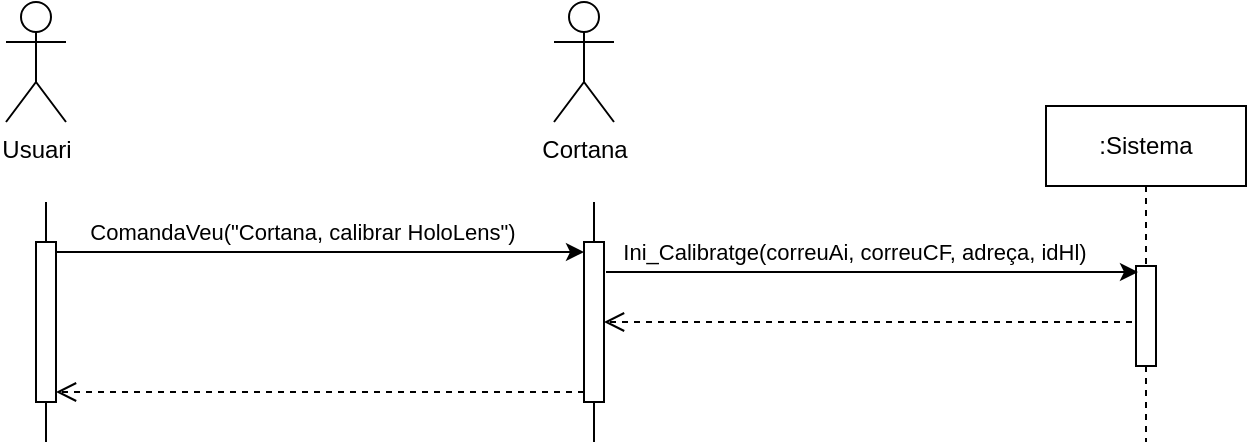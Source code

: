 <mxfile version="26.0.3">
  <diagram name="Página-1" id="g48vw8_679xczezThD_M">
    <mxGraphModel grid="1" page="1" gridSize="10" guides="1" tooltips="1" connect="1" arrows="1" fold="1" pageScale="1" pageWidth="827" pageHeight="1169" math="0" shadow="0">
      <root>
        <mxCell id="0" />
        <mxCell id="1" parent="0" />
        <mxCell id="IezbVIf9sLU3DiRnsiNb-1" value="Usuari" style="shape=umlActor;verticalLabelPosition=bottom;verticalAlign=top;html=1;outlineConnect=0;" vertex="1" parent="1">
          <mxGeometry x="140" y="580" width="30" height="60" as="geometry" />
        </mxCell>
        <mxCell id="IezbVIf9sLU3DiRnsiNb-2" value="" style="endArrow=none;html=1;rounded=0;" edge="1" parent="1" source="IezbVIf9sLU3DiRnsiNb-4">
          <mxGeometry width="50" height="50" relative="1" as="geometry">
            <mxPoint x="160" y="910" as="sourcePoint" />
            <mxPoint x="160" y="680" as="targetPoint" />
          </mxGeometry>
        </mxCell>
        <mxCell id="IezbVIf9sLU3DiRnsiNb-3" value="" style="endArrow=none;html=1;rounded=0;" edge="1" parent="1" target="IezbVIf9sLU3DiRnsiNb-4">
          <mxGeometry width="50" height="50" relative="1" as="geometry">
            <mxPoint x="160" y="800" as="sourcePoint" />
            <mxPoint x="160" y="680" as="targetPoint" />
          </mxGeometry>
        </mxCell>
        <mxCell id="IezbVIf9sLU3DiRnsiNb-4" value="" style="html=1;points=[[0,0,0,0,5],[0,1,0,0,-5],[1,0,0,0,5],[1,1,0,0,-5]];perimeter=orthogonalPerimeter;outlineConnect=0;targetShapes=umlLifeline;portConstraint=eastwest;newEdgeStyle={&quot;curved&quot;:0,&quot;rounded&quot;:0};" vertex="1" parent="1">
          <mxGeometry x="155" y="700" width="10" height="80" as="geometry" />
        </mxCell>
        <mxCell id="IezbVIf9sLU3DiRnsiNb-5" value="Cortana" style="shape=umlActor;verticalLabelPosition=bottom;verticalAlign=top;html=1;outlineConnect=0;" vertex="1" parent="1">
          <mxGeometry x="414" y="580" width="30" height="60" as="geometry" />
        </mxCell>
        <mxCell id="IezbVIf9sLU3DiRnsiNb-6" value="" style="endArrow=none;html=1;rounded=0;" edge="1" parent="1" source="IezbVIf9sLU3DiRnsiNb-8">
          <mxGeometry width="50" height="50" relative="1" as="geometry">
            <mxPoint x="434" y="910" as="sourcePoint" />
            <mxPoint x="434" y="680" as="targetPoint" />
          </mxGeometry>
        </mxCell>
        <mxCell id="IezbVIf9sLU3DiRnsiNb-7" value="" style="endArrow=none;html=1;rounded=0;" edge="1" parent="1" target="IezbVIf9sLU3DiRnsiNb-8">
          <mxGeometry width="50" height="50" relative="1" as="geometry">
            <mxPoint x="434" y="800" as="sourcePoint" />
            <mxPoint x="434" y="680" as="targetPoint" />
          </mxGeometry>
        </mxCell>
        <mxCell id="IezbVIf9sLU3DiRnsiNb-8" value="" style="html=1;points=[[0,0,0,0,5],[0,1,0,0,-5],[1,0,0,0,5],[1,1,0,0,-5]];perimeter=orthogonalPerimeter;outlineConnect=0;targetShapes=umlLifeline;portConstraint=eastwest;newEdgeStyle={&quot;curved&quot;:0,&quot;rounded&quot;:0};" vertex="1" parent="1">
          <mxGeometry x="429" y="700" width="10" height="80" as="geometry" />
        </mxCell>
        <mxCell id="IezbVIf9sLU3DiRnsiNb-9" style="edgeStyle=orthogonalEdgeStyle;rounded=0;orthogonalLoop=1;jettySize=auto;html=1;curved=0;exitX=1;exitY=0;exitDx=0;exitDy=5;exitPerimeter=0;entryX=0;entryY=0;entryDx=0;entryDy=5;entryPerimeter=0;" edge="1" parent="1" source="IezbVIf9sLU3DiRnsiNb-4" target="IezbVIf9sLU3DiRnsiNb-8">
          <mxGeometry relative="1" as="geometry" />
        </mxCell>
        <mxCell id="IezbVIf9sLU3DiRnsiNb-11" value="ComandaVeu(&quot;Cortana, calibrar HoloLens&quot;)" style="edgeLabel;html=1;align=center;verticalAlign=middle;resizable=0;points=[];" connectable="0" vertex="1" parent="IezbVIf9sLU3DiRnsiNb-9">
          <mxGeometry x="-0.174" y="2" relative="1" as="geometry">
            <mxPoint x="14" y="-8" as="offset" />
          </mxGeometry>
        </mxCell>
        <mxCell id="IezbVIf9sLU3DiRnsiNb-10" value="" style="html=1;verticalAlign=bottom;endArrow=open;dashed=1;endSize=8;curved=0;rounded=0;entryX=1;entryY=1;entryDx=0;entryDy=-5;entryPerimeter=0;exitX=0;exitY=1;exitDx=0;exitDy=-5;exitPerimeter=0;" edge="1" parent="1" source="IezbVIf9sLU3DiRnsiNb-8" target="IezbVIf9sLU3DiRnsiNb-4">
          <mxGeometry relative="1" as="geometry">
            <mxPoint x="429" y="739" as="sourcePoint" />
            <mxPoint x="349" y="739" as="targetPoint" />
          </mxGeometry>
        </mxCell>
        <mxCell id="IezbVIf9sLU3DiRnsiNb-17" value=":Sistema" style="shape=umlLifeline;perimeter=lifelinePerimeter;whiteSpace=wrap;html=1;container=1;dropTarget=0;collapsible=0;recursiveResize=0;outlineConnect=0;portConstraint=eastwest;newEdgeStyle={&quot;curved&quot;:0,&quot;rounded&quot;:0};" vertex="1" parent="1">
          <mxGeometry x="660" y="632" width="100" height="168" as="geometry" />
        </mxCell>
        <mxCell id="IezbVIf9sLU3DiRnsiNb-18" value="" style="html=1;points=[[0,0,0,0,5],[0,1,0,0,-5],[1,0,0,0,5],[1,1,0,0,-5]];perimeter=orthogonalPerimeter;outlineConnect=0;targetShapes=umlLifeline;portConstraint=eastwest;newEdgeStyle={&quot;curved&quot;:0,&quot;rounded&quot;:0};" vertex="1" parent="IezbVIf9sLU3DiRnsiNb-17">
          <mxGeometry x="45" y="80" width="10" height="50" as="geometry" />
        </mxCell>
        <mxCell id="IezbVIf9sLU3DiRnsiNb-19" style="rounded=0;orthogonalLoop=1;jettySize=auto;html=1;entryX=0.1;entryY=0.175;entryDx=0;entryDy=0;entryPerimeter=0;" edge="1" parent="1">
          <mxGeometry relative="1" as="geometry">
            <mxPoint x="440" y="715" as="sourcePoint" />
            <mxPoint x="706" y="715" as="targetPoint" />
          </mxGeometry>
        </mxCell>
        <mxCell id="IezbVIf9sLU3DiRnsiNb-20" value="Ini_Calibratge(correuAi, correuCF, adreça, idHl)" style="edgeLabel;html=1;align=center;verticalAlign=middle;resizable=0;points=[];" connectable="0" vertex="1" parent="IezbVIf9sLU3DiRnsiNb-19">
          <mxGeometry x="-0.174" y="2" relative="1" as="geometry">
            <mxPoint x="14" y="-8" as="offset" />
          </mxGeometry>
        </mxCell>
        <mxCell id="IezbVIf9sLU3DiRnsiNb-22" value="" style="html=1;verticalAlign=bottom;endArrow=open;dashed=1;endSize=8;curved=0;rounded=0;entryX=1;entryY=1;entryDx=0;entryDy=-5;entryPerimeter=0;exitX=0;exitY=1;exitDx=0;exitDy=-5;exitPerimeter=0;" edge="1" parent="1">
          <mxGeometry relative="1" as="geometry">
            <mxPoint x="703" y="740" as="sourcePoint" />
            <mxPoint x="439" y="740" as="targetPoint" />
          </mxGeometry>
        </mxCell>
      </root>
    </mxGraphModel>
  </diagram>
</mxfile>
